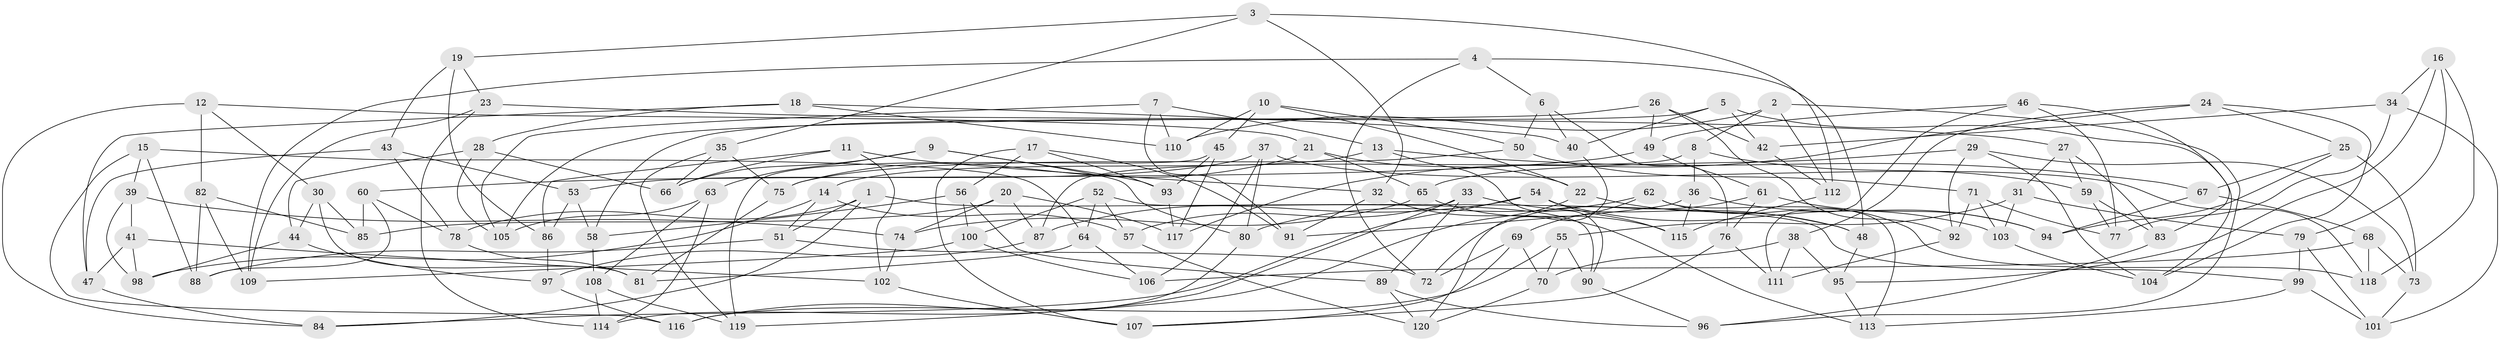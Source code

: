 // coarse degree distribution, {6: 0.6027397260273972, 4: 0.3424657534246575, 5: 0.0410958904109589, 3: 0.0136986301369863}
// Generated by graph-tools (version 1.1) at 2025/42/03/06/25 10:42:23]
// undirected, 120 vertices, 240 edges
graph export_dot {
graph [start="1"]
  node [color=gray90,style=filled];
  1;
  2;
  3;
  4;
  5;
  6;
  7;
  8;
  9;
  10;
  11;
  12;
  13;
  14;
  15;
  16;
  17;
  18;
  19;
  20;
  21;
  22;
  23;
  24;
  25;
  26;
  27;
  28;
  29;
  30;
  31;
  32;
  33;
  34;
  35;
  36;
  37;
  38;
  39;
  40;
  41;
  42;
  43;
  44;
  45;
  46;
  47;
  48;
  49;
  50;
  51;
  52;
  53;
  54;
  55;
  56;
  57;
  58;
  59;
  60;
  61;
  62;
  63;
  64;
  65;
  66;
  67;
  68;
  69;
  70;
  71;
  72;
  73;
  74;
  75;
  76;
  77;
  78;
  79;
  80;
  81;
  82;
  83;
  84;
  85;
  86;
  87;
  88;
  89;
  90;
  91;
  92;
  93;
  94;
  95;
  96;
  97;
  98;
  99;
  100;
  101;
  102;
  103;
  104;
  105;
  106;
  107;
  108;
  109;
  110;
  111;
  112;
  113;
  114;
  115;
  116;
  117;
  118;
  119;
  120;
  1 -- 51;
  1 -- 84;
  1 -- 99;
  1 -- 78;
  2 -- 110;
  2 -- 96;
  2 -- 8;
  2 -- 112;
  3 -- 112;
  3 -- 19;
  3 -- 35;
  3 -- 32;
  4 -- 109;
  4 -- 6;
  4 -- 48;
  4 -- 72;
  5 -- 42;
  5 -- 104;
  5 -- 58;
  5 -- 40;
  6 -- 76;
  6 -- 40;
  6 -- 50;
  7 -- 13;
  7 -- 110;
  7 -- 91;
  7 -- 105;
  8 -- 59;
  8 -- 36;
  8 -- 87;
  9 -- 63;
  9 -- 93;
  9 -- 80;
  9 -- 66;
  10 -- 110;
  10 -- 22;
  10 -- 50;
  10 -- 45;
  11 -- 32;
  11 -- 102;
  11 -- 86;
  11 -- 66;
  12 -- 84;
  12 -- 21;
  12 -- 30;
  12 -- 82;
  13 -- 14;
  13 -- 67;
  13 -- 90;
  14 -- 98;
  14 -- 51;
  14 -- 57;
  15 -- 64;
  15 -- 116;
  15 -- 39;
  15 -- 88;
  16 -- 95;
  16 -- 118;
  16 -- 79;
  16 -- 34;
  17 -- 91;
  17 -- 56;
  17 -- 107;
  17 -- 93;
  18 -- 110;
  18 -- 28;
  18 -- 47;
  18 -- 40;
  19 -- 86;
  19 -- 43;
  19 -- 23;
  20 -- 74;
  20 -- 85;
  20 -- 87;
  20 -- 117;
  21 -- 75;
  21 -- 22;
  21 -- 65;
  22 -- 119;
  22 -- 48;
  23 -- 114;
  23 -- 109;
  23 -- 27;
  24 -- 104;
  24 -- 38;
  24 -- 117;
  24 -- 25;
  25 -- 67;
  25 -- 94;
  25 -- 73;
  26 -- 105;
  26 -- 42;
  26 -- 92;
  26 -- 49;
  27 -- 83;
  27 -- 31;
  27 -- 59;
  28 -- 105;
  28 -- 44;
  28 -- 66;
  29 -- 104;
  29 -- 92;
  29 -- 73;
  29 -- 65;
  30 -- 81;
  30 -- 85;
  30 -- 44;
  31 -- 55;
  31 -- 103;
  31 -- 79;
  32 -- 91;
  32 -- 113;
  33 -- 89;
  33 -- 48;
  33 -- 116;
  33 -- 57;
  34 -- 77;
  34 -- 101;
  34 -- 42;
  35 -- 119;
  35 -- 75;
  35 -- 66;
  36 -- 91;
  36 -- 94;
  36 -- 115;
  37 -- 106;
  37 -- 118;
  37 -- 80;
  37 -- 53;
  38 -- 111;
  38 -- 95;
  38 -- 70;
  39 -- 74;
  39 -- 41;
  39 -- 98;
  40 -- 120;
  41 -- 102;
  41 -- 98;
  41 -- 47;
  42 -- 112;
  43 -- 53;
  43 -- 47;
  43 -- 78;
  44 -- 97;
  44 -- 98;
  45 -- 93;
  45 -- 119;
  45 -- 117;
  46 -- 49;
  46 -- 77;
  46 -- 111;
  46 -- 83;
  47 -- 84;
  48 -- 95;
  49 -- 60;
  49 -- 61;
  50 -- 75;
  50 -- 71;
  51 -- 88;
  51 -- 72;
  52 -- 64;
  52 -- 100;
  52 -- 90;
  52 -- 57;
  53 -- 86;
  53 -- 58;
  54 -- 87;
  54 -- 103;
  54 -- 84;
  54 -- 115;
  55 -- 90;
  55 -- 70;
  55 -- 116;
  56 -- 89;
  56 -- 100;
  56 -- 58;
  57 -- 120;
  58 -- 108;
  59 -- 83;
  59 -- 77;
  60 -- 78;
  60 -- 85;
  60 -- 88;
  61 -- 76;
  61 -- 72;
  61 -- 94;
  62 -- 118;
  62 -- 113;
  62 -- 69;
  62 -- 80;
  63 -- 105;
  63 -- 108;
  63 -- 114;
  64 -- 81;
  64 -- 106;
  65 -- 115;
  65 -- 74;
  67 -- 68;
  67 -- 94;
  68 -- 106;
  68 -- 73;
  68 -- 118;
  69 -- 72;
  69 -- 70;
  69 -- 107;
  70 -- 120;
  71 -- 92;
  71 -- 103;
  71 -- 77;
  73 -- 101;
  74 -- 102;
  75 -- 81;
  76 -- 107;
  76 -- 111;
  78 -- 81;
  79 -- 101;
  79 -- 99;
  80 -- 114;
  82 -- 88;
  82 -- 109;
  82 -- 85;
  83 -- 96;
  86 -- 97;
  87 -- 97;
  89 -- 120;
  89 -- 96;
  90 -- 96;
  92 -- 111;
  93 -- 117;
  95 -- 113;
  97 -- 116;
  99 -- 101;
  99 -- 113;
  100 -- 109;
  100 -- 106;
  102 -- 107;
  103 -- 104;
  108 -- 119;
  108 -- 114;
  112 -- 115;
}
